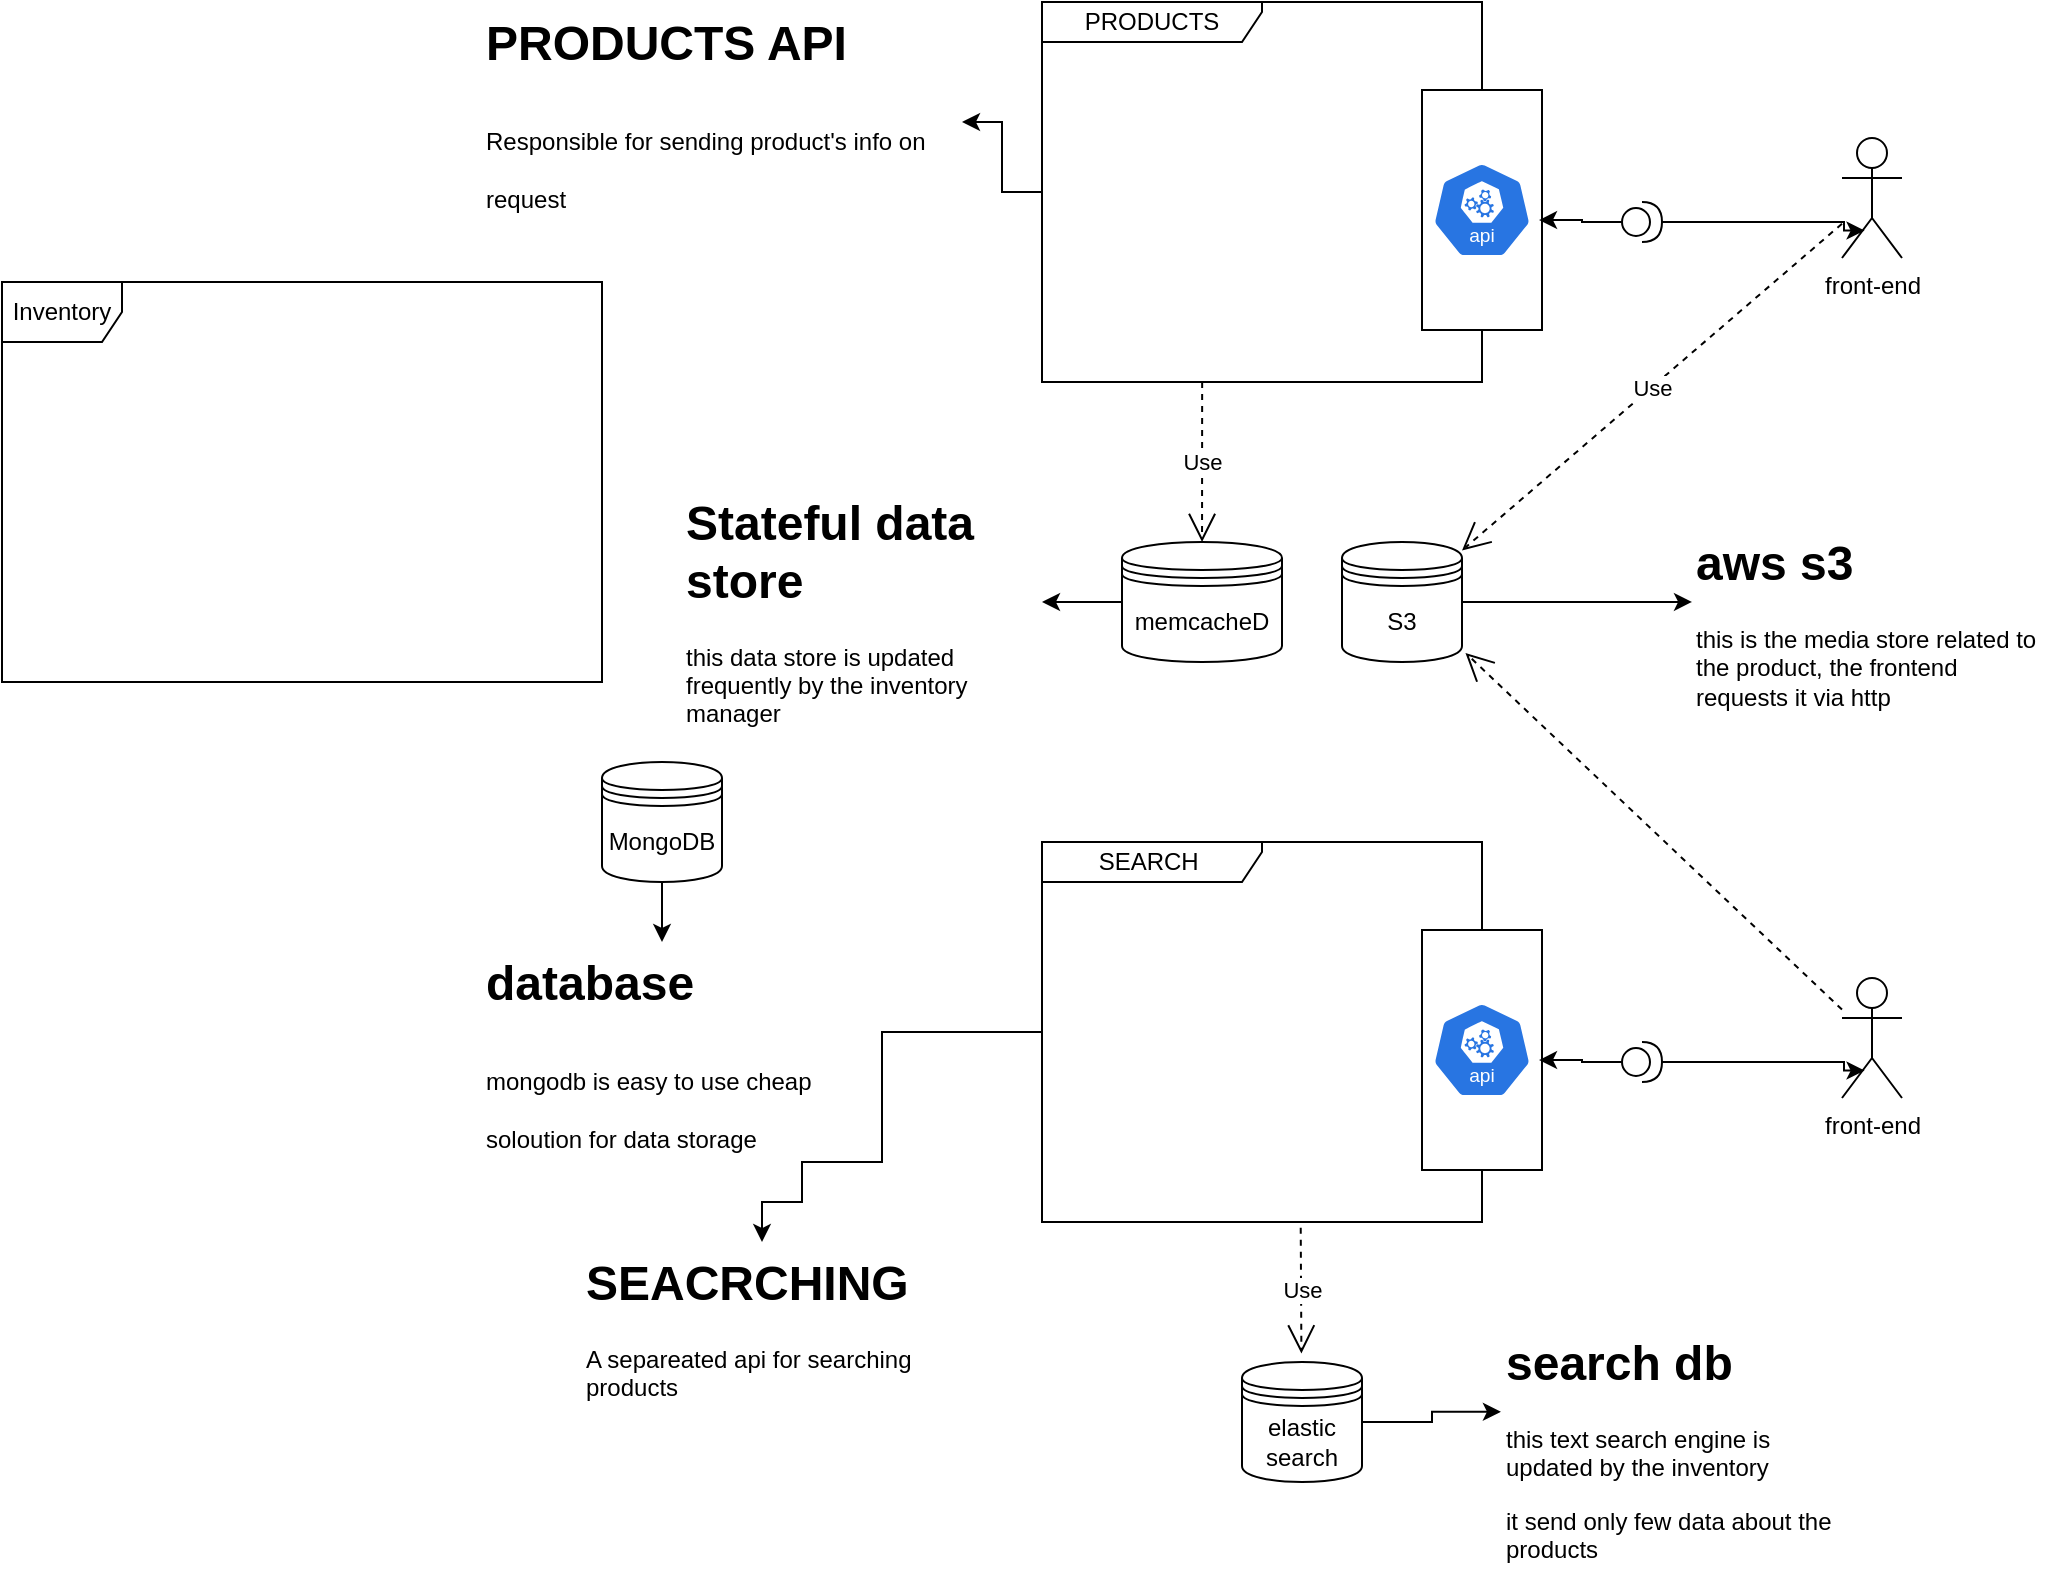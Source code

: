 <mxfile version="24.1.0" type="device">
  <diagram name="Page-1" id="4pUtZLH5ktSQMZHm9LfW">
    <mxGraphModel dx="2829" dy="893" grid="1" gridSize="10" guides="1" tooltips="1" connect="1" arrows="1" fold="1" page="1" pageScale="1" pageWidth="1169" pageHeight="827" math="0" shadow="0">
      <root>
        <mxCell id="0" />
        <mxCell id="1" parent="0" />
        <mxCell id="pyzMy5RGw5Bx7dP2U261-3" style="edgeStyle=orthogonalEdgeStyle;rounded=0;orthogonalLoop=1;jettySize=auto;html=1;" edge="1" parent="1" source="pyzMy5RGw5Bx7dP2U261-1" target="pyzMy5RGw5Bx7dP2U261-2">
          <mxGeometry relative="1" as="geometry" />
        </mxCell>
        <mxCell id="pyzMy5RGw5Bx7dP2U261-1" value="PRODUCTS" style="shape=umlFrame;whiteSpace=wrap;html=1;pointerEvents=0;width=110;height=20;" vertex="1" parent="1">
          <mxGeometry x="60" y="20" width="220" height="190" as="geometry" />
        </mxCell>
        <mxCell id="pyzMy5RGw5Bx7dP2U261-2" value="&lt;h1 style=&quot;margin-top: 0px;&quot;&gt;&lt;span style=&quot;background-color: initial;&quot;&gt;PRODUCTS API&lt;/span&gt;&lt;/h1&gt;&lt;h1 style=&quot;margin-top: 0px;&quot;&gt;&lt;span style=&quot;font-size: 12px; font-weight: 400;&quot;&gt;Responsible for sending product&#39;s info on request&lt;/span&gt;&lt;/h1&gt;" style="text;html=1;whiteSpace=wrap;overflow=hidden;rounded=0;" vertex="1" parent="1">
          <mxGeometry x="-220" y="20" width="240" height="120" as="geometry" />
        </mxCell>
        <mxCell id="pyzMy5RGw5Bx7dP2U261-9" value="" style="rounded=0;whiteSpace=wrap;html=1;" vertex="1" parent="1">
          <mxGeometry x="250" y="64" width="60" height="120" as="geometry" />
        </mxCell>
        <mxCell id="pyzMy5RGw5Bx7dP2U261-8" value="" style="aspect=fixed;sketch=0;html=1;dashed=0;whitespace=wrap;fillColor=#2875E2;strokeColor=#ffffff;points=[[0.005,0.63,0],[0.1,0.2,0],[0.9,0.2,0],[0.5,0,0],[0.995,0.63,0],[0.72,0.99,0],[0.5,1,0],[0.28,0.99,0]];shape=mxgraph.kubernetes.icon2;kubernetesLabel=1;prIcon=api" vertex="1" parent="1">
          <mxGeometry x="255" y="100" width="50" height="48" as="geometry" />
        </mxCell>
        <mxCell id="pyzMy5RGw5Bx7dP2U261-10" value="front-end" style="shape=umlActor;verticalLabelPosition=bottom;verticalAlign=top;html=1;" vertex="1" parent="1">
          <mxGeometry x="460" y="88" width="30" height="60" as="geometry" />
        </mxCell>
        <mxCell id="pyzMy5RGw5Bx7dP2U261-11" value="" style="shape=providedRequiredInterface;html=1;verticalLabelPosition=bottom;sketch=0;" vertex="1" parent="1">
          <mxGeometry x="350" y="120" width="20" height="20" as="geometry" />
        </mxCell>
        <mxCell id="pyzMy5RGw5Bx7dP2U261-12" style="edgeStyle=orthogonalEdgeStyle;rounded=0;orthogonalLoop=1;jettySize=auto;html=1;entryX=0.975;entryY=0.542;entryDx=0;entryDy=0;entryPerimeter=0;" edge="1" parent="1" source="pyzMy5RGw5Bx7dP2U261-11" target="pyzMy5RGw5Bx7dP2U261-9">
          <mxGeometry relative="1" as="geometry" />
        </mxCell>
        <mxCell id="pyzMy5RGw5Bx7dP2U261-13" style="edgeStyle=orthogonalEdgeStyle;rounded=0;orthogonalLoop=1;jettySize=auto;html=1;entryX=0.376;entryY=0.771;entryDx=0;entryDy=0;entryPerimeter=0;" edge="1" parent="1" source="pyzMy5RGw5Bx7dP2U261-11" target="pyzMy5RGw5Bx7dP2U261-10">
          <mxGeometry relative="1" as="geometry">
            <Array as="points">
              <mxPoint x="461" y="130" />
            </Array>
          </mxGeometry>
        </mxCell>
        <mxCell id="pyzMy5RGw5Bx7dP2U261-14" value="Use" style="endArrow=open;endSize=12;dashed=1;html=1;rounded=0;exitX=0.364;exitY=1;exitDx=0;exitDy=0;exitPerimeter=0;" edge="1" parent="1" source="pyzMy5RGw5Bx7dP2U261-1" target="pyzMy5RGw5Bx7dP2U261-15">
          <mxGeometry width="160" relative="1" as="geometry">
            <mxPoint x="110" y="230" as="sourcePoint" />
            <mxPoint x="270" y="230" as="targetPoint" />
            <mxPoint as="offset" />
          </mxGeometry>
        </mxCell>
        <mxCell id="pyzMy5RGw5Bx7dP2U261-15" value="memcacheD" style="shape=datastore;whiteSpace=wrap;html=1;" vertex="1" parent="1">
          <mxGeometry x="100" y="290" width="80" height="60" as="geometry" />
        </mxCell>
        <mxCell id="pyzMy5RGw5Bx7dP2U261-16" value="&lt;h1 style=&quot;margin-top: 0px;&quot;&gt;Stateful data store&lt;/h1&gt;&lt;p&gt;this data store is updated frequently by the inventory manager&lt;/p&gt;" style="text;html=1;whiteSpace=wrap;overflow=hidden;rounded=0;" vertex="1" parent="1">
          <mxGeometry x="-120" y="260" width="180" height="120" as="geometry" />
        </mxCell>
        <mxCell id="pyzMy5RGw5Bx7dP2U261-17" style="edgeStyle=orthogonalEdgeStyle;rounded=0;orthogonalLoop=1;jettySize=auto;html=1;entryX=1;entryY=0.5;entryDx=0;entryDy=0;" edge="1" parent="1" source="pyzMy5RGw5Bx7dP2U261-15" target="pyzMy5RGw5Bx7dP2U261-16">
          <mxGeometry relative="1" as="geometry" />
        </mxCell>
        <mxCell id="pyzMy5RGw5Bx7dP2U261-18" value="Use" style="endArrow=open;endSize=12;dashed=1;html=1;rounded=0;" edge="1" parent="1" source="pyzMy5RGw5Bx7dP2U261-10" target="pyzMy5RGw5Bx7dP2U261-19">
          <mxGeometry width="160" relative="1" as="geometry">
            <mxPoint x="280" y="260" as="sourcePoint" />
            <mxPoint x="440" y="260" as="targetPoint" />
          </mxGeometry>
        </mxCell>
        <mxCell id="pyzMy5RGw5Bx7dP2U261-19" value="S3" style="shape=datastore;whiteSpace=wrap;html=1;" vertex="1" parent="1">
          <mxGeometry x="210" y="290" width="60" height="60" as="geometry" />
        </mxCell>
        <mxCell id="pyzMy5RGw5Bx7dP2U261-20" value="&lt;h1 style=&quot;margin-top: 0px;&quot;&gt;aws s3&lt;/h1&gt;&lt;p&gt;this is the media store related to the product, the frontend requests it via http&lt;/p&gt;" style="text;html=1;whiteSpace=wrap;overflow=hidden;rounded=0;" vertex="1" parent="1">
          <mxGeometry x="385" y="280" width="180" height="120" as="geometry" />
        </mxCell>
        <mxCell id="pyzMy5RGw5Bx7dP2U261-21" style="edgeStyle=orthogonalEdgeStyle;rounded=0;orthogonalLoop=1;jettySize=auto;html=1;entryX=0;entryY=0.333;entryDx=0;entryDy=0;entryPerimeter=0;" edge="1" parent="1" source="pyzMy5RGw5Bx7dP2U261-19" target="pyzMy5RGw5Bx7dP2U261-20">
          <mxGeometry relative="1" as="geometry" />
        </mxCell>
        <mxCell id="pyzMy5RGw5Bx7dP2U261-24" style="edgeStyle=orthogonalEdgeStyle;rounded=0;orthogonalLoop=1;jettySize=auto;html=1;" edge="1" parent="1" source="pyzMy5RGw5Bx7dP2U261-22" target="pyzMy5RGw5Bx7dP2U261-23">
          <mxGeometry relative="1" as="geometry" />
        </mxCell>
        <mxCell id="pyzMy5RGw5Bx7dP2U261-22" value="MongoDB" style="shape=datastore;whiteSpace=wrap;html=1;" vertex="1" parent="1">
          <mxGeometry x="-160" y="400" width="60" height="60" as="geometry" />
        </mxCell>
        <mxCell id="pyzMy5RGw5Bx7dP2U261-23" value="&lt;h1 style=&quot;margin-top: 0px;&quot;&gt;&lt;span style=&quot;background-color: initial;&quot;&gt;database&lt;/span&gt;&lt;/h1&gt;&lt;h1 style=&quot;margin-top: 0px;&quot;&gt;&lt;span style=&quot;font-size: 12px; font-weight: 400;&quot;&gt;mongodb is easy to use cheap soloution for data storage&lt;/span&gt;&lt;/h1&gt;" style="text;html=1;whiteSpace=wrap;overflow=hidden;rounded=0;" vertex="1" parent="1">
          <mxGeometry x="-220" y="490" width="180" height="120" as="geometry" />
        </mxCell>
        <mxCell id="pyzMy5RGw5Bx7dP2U261-33" style="edgeStyle=orthogonalEdgeStyle;rounded=0;orthogonalLoop=1;jettySize=auto;html=1;entryX=0.5;entryY=0;entryDx=0;entryDy=0;" edge="1" parent="1" source="pyzMy5RGw5Bx7dP2U261-25" target="pyzMy5RGw5Bx7dP2U261-32">
          <mxGeometry relative="1" as="geometry">
            <Array as="points">
              <mxPoint x="-20" y="535" />
              <mxPoint x="-20" y="600" />
              <mxPoint x="-60" y="600" />
              <mxPoint x="-60" y="620" />
              <mxPoint x="-80" y="620" />
            </Array>
          </mxGeometry>
        </mxCell>
        <mxCell id="pyzMy5RGw5Bx7dP2U261-25" value="SEARCH&amp;nbsp;" style="shape=umlFrame;whiteSpace=wrap;html=1;pointerEvents=0;width=110;height=20;" vertex="1" parent="1">
          <mxGeometry x="60" y="440" width="220" height="190" as="geometry" />
        </mxCell>
        <mxCell id="pyzMy5RGw5Bx7dP2U261-26" value="" style="rounded=0;whiteSpace=wrap;html=1;" vertex="1" parent="1">
          <mxGeometry x="250" y="484" width="60" height="120" as="geometry" />
        </mxCell>
        <mxCell id="pyzMy5RGw5Bx7dP2U261-27" value="" style="aspect=fixed;sketch=0;html=1;dashed=0;whitespace=wrap;fillColor=#2875E2;strokeColor=#ffffff;points=[[0.005,0.63,0],[0.1,0.2,0],[0.9,0.2,0],[0.5,0,0],[0.995,0.63,0],[0.72,0.99,0],[0.5,1,0],[0.28,0.99,0]];shape=mxgraph.kubernetes.icon2;kubernetesLabel=1;prIcon=api" vertex="1" parent="1">
          <mxGeometry x="255" y="520" width="50" height="48" as="geometry" />
        </mxCell>
        <mxCell id="pyzMy5RGw5Bx7dP2U261-28" value="front-end" style="shape=umlActor;verticalLabelPosition=bottom;verticalAlign=top;html=1;" vertex="1" parent="1">
          <mxGeometry x="460" y="508" width="30" height="60" as="geometry" />
        </mxCell>
        <mxCell id="pyzMy5RGw5Bx7dP2U261-29" value="" style="shape=providedRequiredInterface;html=1;verticalLabelPosition=bottom;sketch=0;" vertex="1" parent="1">
          <mxGeometry x="350" y="540" width="20" height="20" as="geometry" />
        </mxCell>
        <mxCell id="pyzMy5RGw5Bx7dP2U261-30" style="edgeStyle=orthogonalEdgeStyle;rounded=0;orthogonalLoop=1;jettySize=auto;html=1;entryX=0.975;entryY=0.542;entryDx=0;entryDy=0;entryPerimeter=0;" edge="1" parent="1" source="pyzMy5RGw5Bx7dP2U261-29" target="pyzMy5RGw5Bx7dP2U261-26">
          <mxGeometry relative="1" as="geometry" />
        </mxCell>
        <mxCell id="pyzMy5RGw5Bx7dP2U261-31" style="edgeStyle=orthogonalEdgeStyle;rounded=0;orthogonalLoop=1;jettySize=auto;html=1;entryX=0.376;entryY=0.771;entryDx=0;entryDy=0;entryPerimeter=0;" edge="1" parent="1" source="pyzMy5RGw5Bx7dP2U261-29" target="pyzMy5RGw5Bx7dP2U261-28">
          <mxGeometry relative="1" as="geometry">
            <Array as="points">
              <mxPoint x="461" y="550" />
            </Array>
          </mxGeometry>
        </mxCell>
        <mxCell id="pyzMy5RGw5Bx7dP2U261-32" value="&lt;h1 style=&quot;margin-top: 0px;&quot;&gt;SEACRCHING&lt;/h1&gt;&lt;p&gt;A separeated api for searching products&lt;/p&gt;" style="text;html=1;whiteSpace=wrap;overflow=hidden;rounded=0;" vertex="1" parent="1">
          <mxGeometry x="-170" y="640" width="180" height="120" as="geometry" />
        </mxCell>
        <mxCell id="pyzMy5RGw5Bx7dP2U261-34" value="" style="endArrow=open;endSize=12;dashed=1;html=1;rounded=0;entryX=1.029;entryY=0.924;entryDx=0;entryDy=0;entryPerimeter=0;" edge="1" parent="1" source="pyzMy5RGw5Bx7dP2U261-28" target="pyzMy5RGw5Bx7dP2U261-19">
          <mxGeometry x="1" y="135" width="160" relative="1" as="geometry">
            <mxPoint x="470" y="370" as="sourcePoint" />
            <mxPoint x="280" y="533" as="targetPoint" />
            <mxPoint x="-18" y="14" as="offset" />
          </mxGeometry>
        </mxCell>
        <mxCell id="pyzMy5RGw5Bx7dP2U261-35" value="elastic search" style="shape=datastore;whiteSpace=wrap;html=1;" vertex="1" parent="1">
          <mxGeometry x="160" y="700" width="60" height="60" as="geometry" />
        </mxCell>
        <mxCell id="pyzMy5RGw5Bx7dP2U261-36" value="Use" style="endArrow=open;endSize=12;dashed=1;html=1;rounded=0;exitX=0.588;exitY=1.015;exitDx=0;exitDy=0;exitPerimeter=0;entryX=0.495;entryY=-0.071;entryDx=0;entryDy=0;entryPerimeter=0;" edge="1" parent="1" source="pyzMy5RGw5Bx7dP2U261-25" target="pyzMy5RGw5Bx7dP2U261-35">
          <mxGeometry width="160" relative="1" as="geometry">
            <mxPoint x="300" y="597" as="sourcePoint" />
            <mxPoint x="110" y="760" as="targetPoint" />
          </mxGeometry>
        </mxCell>
        <mxCell id="pyzMy5RGw5Bx7dP2U261-37" value="&lt;h1 style=&quot;margin-top: 0px;&quot;&gt;search db&lt;/h1&gt;&lt;p&gt;this text search engine is updated by the inventory&lt;/p&gt;&lt;p&gt;it send only few data about the products&lt;/p&gt;" style="text;html=1;whiteSpace=wrap;overflow=hidden;rounded=0;" vertex="1" parent="1">
          <mxGeometry x="290" y="680" width="180" height="120" as="geometry" />
        </mxCell>
        <mxCell id="pyzMy5RGw5Bx7dP2U261-38" style="edgeStyle=orthogonalEdgeStyle;rounded=0;orthogonalLoop=1;jettySize=auto;html=1;entryX=-0.003;entryY=0.374;entryDx=0;entryDy=0;entryPerimeter=0;" edge="1" parent="1" source="pyzMy5RGw5Bx7dP2U261-35" target="pyzMy5RGw5Bx7dP2U261-37">
          <mxGeometry relative="1" as="geometry" />
        </mxCell>
        <mxCell id="pyzMy5RGw5Bx7dP2U261-39" value="Inventory" style="shape=umlFrame;whiteSpace=wrap;html=1;pointerEvents=0;" vertex="1" parent="1">
          <mxGeometry x="-460" y="160" width="300" height="200" as="geometry" />
        </mxCell>
      </root>
    </mxGraphModel>
  </diagram>
</mxfile>
